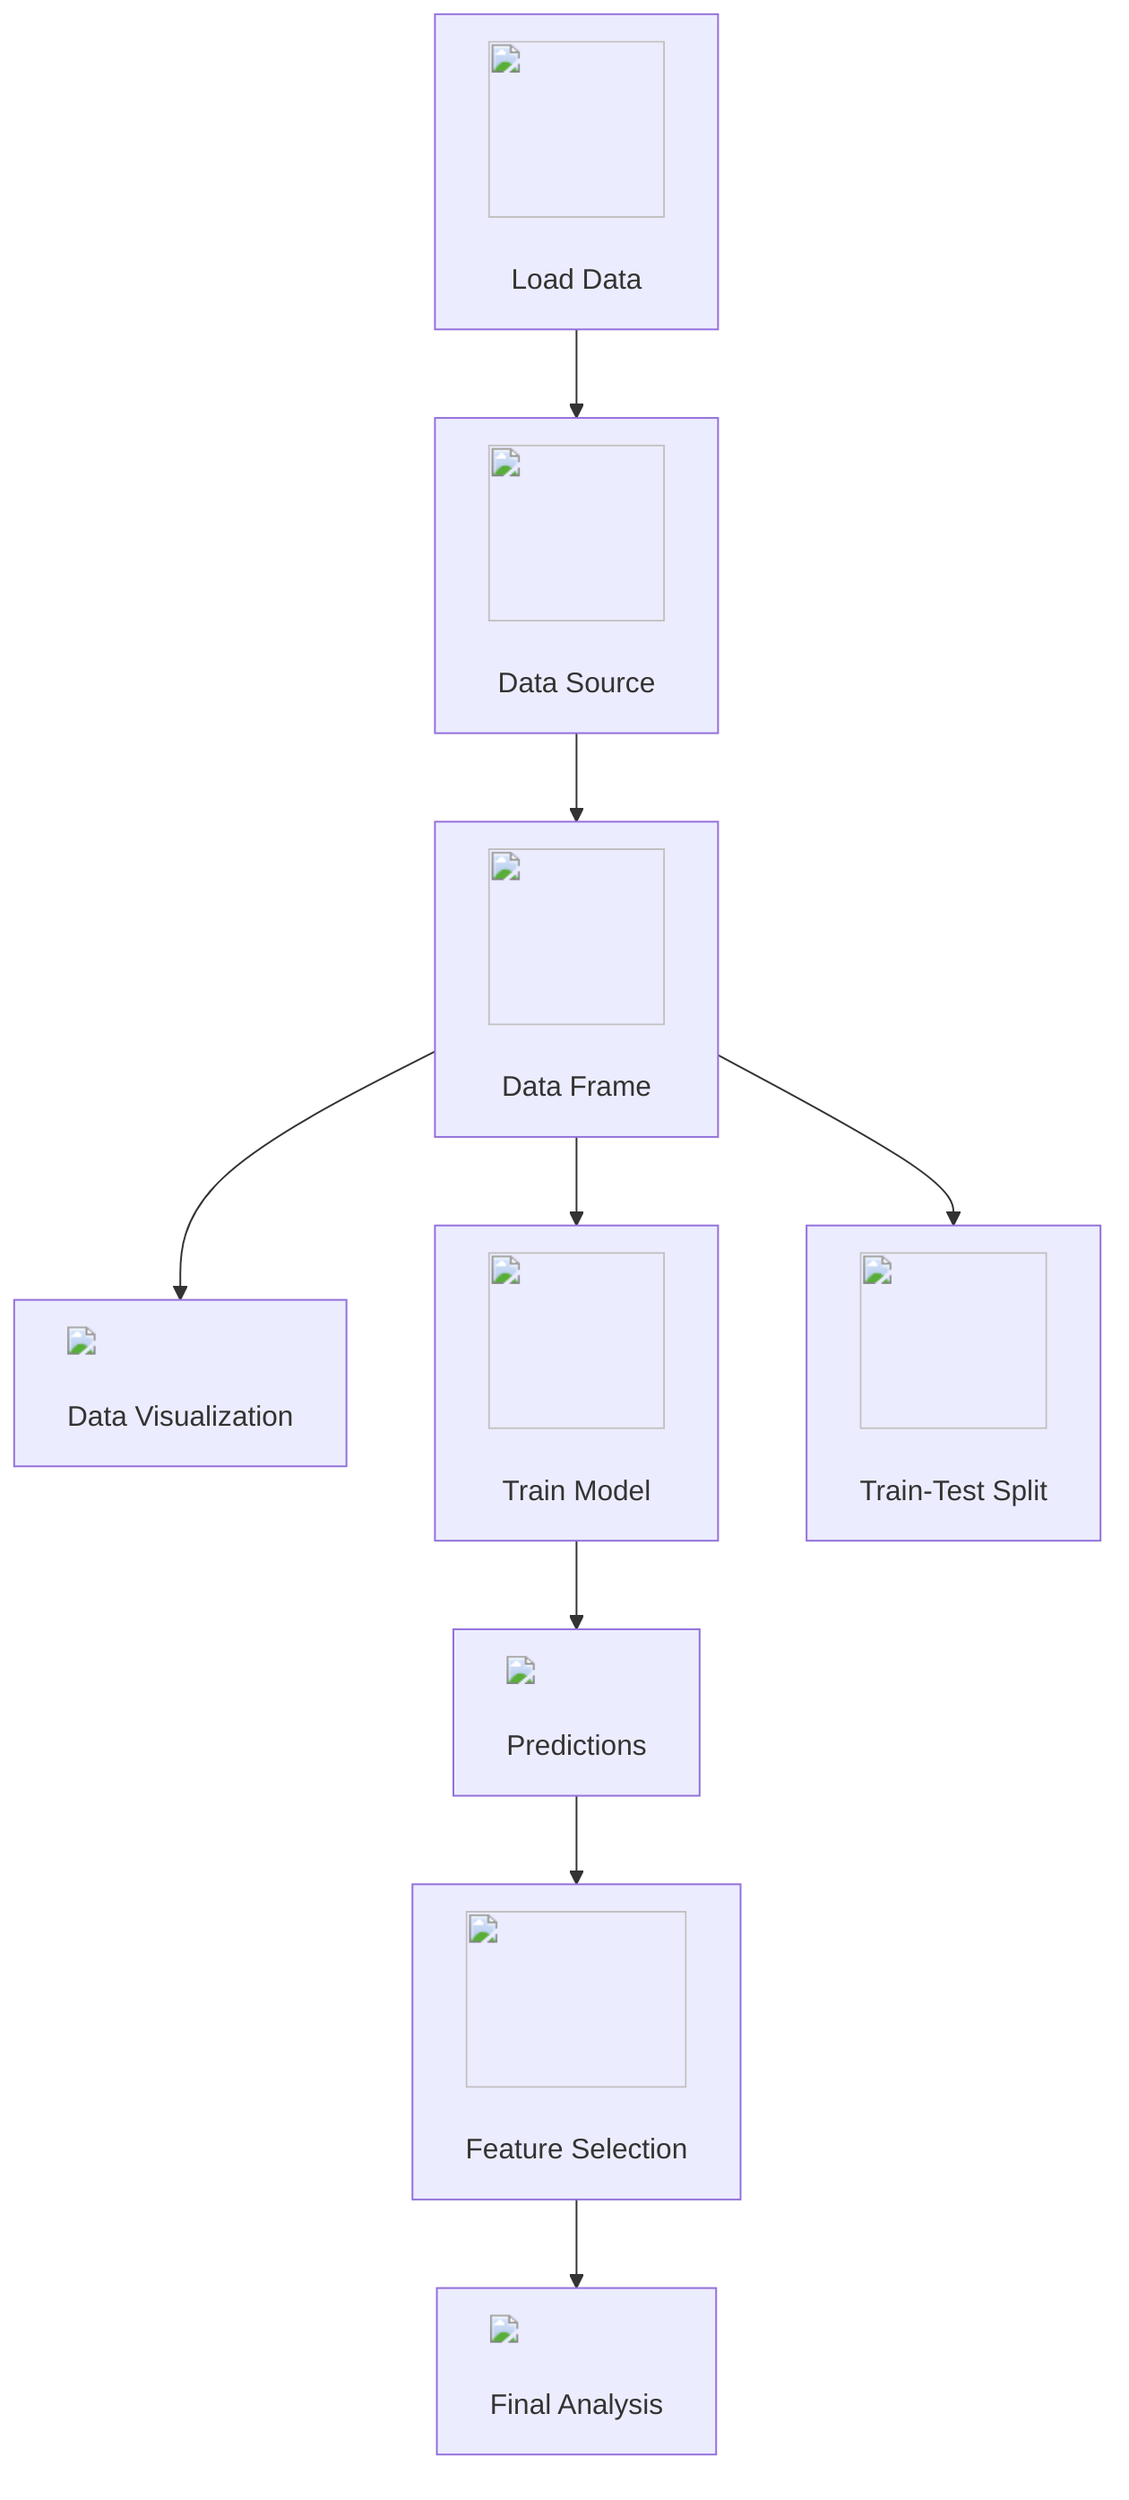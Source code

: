 flowchart TD
    A["<img src='icons/file.svg' width=100 height=100/> <br/> Load Data"] --> B["<img src='icons/database.svg' width=100 height=100/> <br/> Data Source"]
    B --> C["<img src='icons/table.svg' width=100 height=100/> <br/> Data Frame"]
    C --> D["<img src='dummy_plots/scatter_plot_template.svg'/> <br/> Data Visualization"]
    C --> E["<img src='icons/brain.svg' width=100 height=100/> <br/> Train Model"]
    E --> F["<img src='dummy_plots/hist_template.svg'/> <br/> Predictions"]
    F --> G["<img src='icons/column_split.svg' width=100 height=100/> <br/> Feature Selection"]
    C --> H["<img src='icons/row_split.svg' width=100 height=100/> <br/> Train-Test Split"]
    G --> I["<img src='dummy_plots/barplot_template.svg'/> <br/> Final Analysis"]